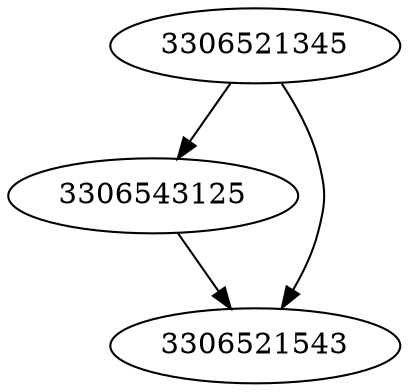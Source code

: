 strict digraph  {
3306521345;
3306543125;
3306521543;
3306521345 -> 3306543125;
3306521345 -> 3306521543;
3306543125 -> 3306521543;
}
